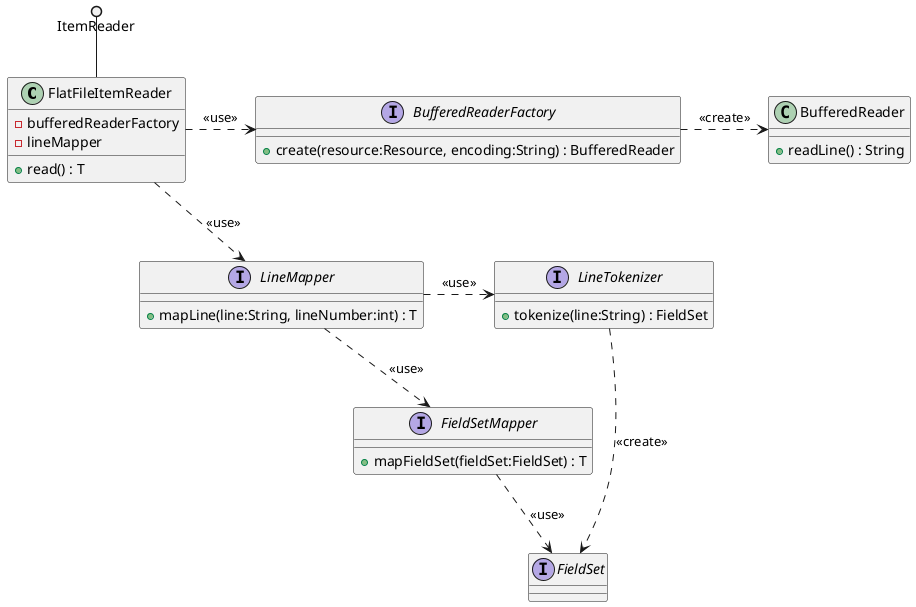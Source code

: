 @startuml
'Interface and class difinitions
class FlatFileItemReader {
  - bufferedReaderFactory
  - lineMapper
  + read() : T
}
interface BufferedReaderFactory {
  + create(resource:Resource, encoding:String) : BufferedReader
}
class BufferedReader {
  + readLine() : String
}
interface LineMapper {
  + mapLine(line:String, lineNumber:int) : T
}
interface LineTokenizer {
  + tokenize(line:String) : FieldSet
}
interface FieldSet {

}
interface FieldSetMapper {
  + mapFieldSet(fieldSet:FieldSet) : T
}

'Component relationship
ItemReader ()-- FlatFileItemReader
FlatFileItemReader .r.> BufferedReaderFactory : <<use>>
BufferedReaderFactory .r.> BufferedReader : <<create>>
FlatFileItemReader ..> LineMapper : <<use>>
LineMapper .r.> LineTokenizer : <<use>>
LineTokenizer .r.> FieldSet : <<create>>
LineMapper ..> FieldSetMapper : <<use>>
FieldSetMapper ..> FieldSet : <<use>>

'Adjusting the position
BufferedReaderFactory -[hidden]d- LineMapper
LineTokenizer -[hidden]d- FieldSetMapper
LineTokenizer -[hidden]d- FieldSetMapper
@enduml
